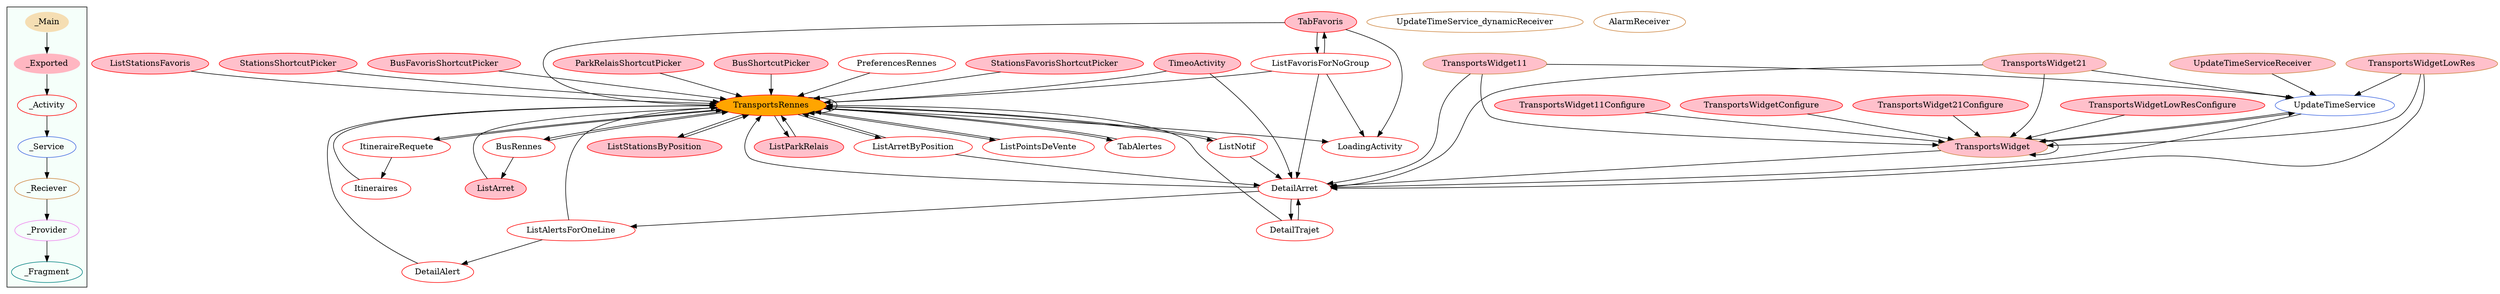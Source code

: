 digraph G {
subgraph cluster_legend{ 
bgcolor=mintcream;
_Activity[color = red];
_Service[color = royalblue];
_Provider[color = violet];
_Reciever[color = peru];
_Fragment[color = teal];
_Main[style=filled, fillcolor=wheat, color = mintcream];
_Exported[style=filled, fillcolor=lightpink, color = mintcream];
_Main -> _Exported -> _Activity -> _Service -> _Reciever -> _Provider -> _Fragment; 
}
BusFavorisShortcutPicker[style=filled, fillcolor=pink, color = red];
ItineraireRequete[color = red];
ListAlertsForOneLine[color = red];
ParkRelaisShortcutPicker[style=filled, fillcolor=pink, color = red];
TransportsWidgetConfigure[style=filled, fillcolor=pink, color = red];
BusShortcutPicker[style=filled, fillcolor=pink, color = red];
PreferencesRennes[color = red];
TransportsWidget21Configure[style=filled, fillcolor=pink, color = red];
TimeoActivity[style=filled, fillcolor=pink, color = red];
StationsFavorisShortcutPicker[style=filled, fillcolor=pink, color = red];
BusRennes[color = red];
LoadingActivity[color = red];
TransportsWidgetLowResConfigure[style=filled, fillcolor=pink, color = red];
ListStationsFavoris[style=filled, fillcolor=pink, color = red];
ListStationsByPosition[style=filled, fillcolor=pink, color = red];
Itineraires[color = red];
ListParkRelais[style=filled, fillcolor=pink, color = red];
ListArretByPosition[color = red];
ListNotif[color = red];
TransportsRennes[style=filled, fillcolor=orange, color = red];
DetailAlert[color = red];
ListPointsDeVente[color = red];
TabAlertes[color = red];
DetailTrajet[color = red];
TransportsWidget11Configure[style=filled, fillcolor=pink, color = red];
DetailArret[color = red];
ListArret[style=filled, fillcolor=pink, color = red];
TabFavoris[style=filled, fillcolor=pink, color = red];
StationsShortcutPicker[style=filled, fillcolor=pink, color = red];
ListFavorisForNoGroup[color = red];
UpdateTimeService[color = royalblue];
UpdateTimeService_dynamicReceiver[color = peru];
TransportsWidget21[style=filled, fillcolor=pink, color = peru];
TransportsWidget11[style=filled, fillcolor=pink, color = peru];
TransportsWidget[style=filled, fillcolor=pink, color = peru];
AlarmReceiver[color = peru];
TransportsWidgetLowRes[style=filled, fillcolor=pink, color = peru];
UpdateTimeServiceReceiver[style=filled, fillcolor=pink, color = peru];
BusFavorisShortcutPicker->TransportsRennes;
ItineraireRequete->Itineraires;
ItineraireRequete->TransportsRennes;
ListAlertsForOneLine->TransportsRennes;
ListAlertsForOneLine->DetailAlert;
UpdateTimeService->TransportsWidget;
UpdateTimeService->DetailArret;
ParkRelaisShortcutPicker->TransportsRennes;
TransportsWidgetConfigure->TransportsWidget;
BusShortcutPicker->TransportsRennes;
PreferencesRennes->TransportsRennes;
TransportsWidget21Configure->TransportsWidget;
TransportsWidgetLowRes->TransportsWidget;
TransportsWidgetLowRes->UpdateTimeService;
TransportsWidgetLowRes->DetailArret;
StationsFavorisShortcutPicker->TransportsRennes;
TimeoActivity->DetailArret;
TimeoActivity->TransportsRennes;
BusRennes->ListArret;
BusRennes->TransportsRennes;
TransportsWidget21->DetailArret;
TransportsWidget21->TransportsWidget;
TransportsWidget21->UpdateTimeService;
TransportsWidgetLowResConfigure->TransportsWidget;
ListStationsFavoris->TransportsRennes;
ListStationsByPosition->TransportsRennes;
Itineraires->TransportsRennes;
ListParkRelais->TransportsRennes;
ListArretByPosition->TransportsRennes;
ListArretByPosition->DetailArret;
UpdateTimeServiceReceiver->UpdateTimeService;
ListNotif->TransportsRennes;
ListNotif->DetailArret;
TransportsRennes->ListArretByPosition;
TransportsRennes->LoadingActivity;
TransportsRennes->ItineraireRequete;
TransportsRennes->ListNotif;
TransportsRennes->BusRennes;
TransportsRennes->TabAlertes;
TransportsRennes->TransportsRennes;
TransportsRennes->ListStationsByPosition;
TransportsRennes->ListPointsDeVente;
TransportsRennes->ListParkRelais;
ListPointsDeVente->TransportsRennes;
DetailAlert->TransportsRennes;
TabAlertes->TransportsRennes;
DetailTrajet->DetailArret;
DetailTrajet->TransportsRennes;
TransportsWidget11Configure->TransportsWidget;
DetailArret->DetailTrajet;
DetailArret->TransportsRennes;
DetailArret->ListAlertsForOneLine;
TransportsWidget11->TransportsWidget;
TransportsWidget11->DetailArret;
TransportsWidget11->UpdateTimeService;
ListArret->TransportsRennes;
TransportsWidget->UpdateTimeService;
TransportsWidget->TransportsWidget;
TransportsWidget->DetailArret;
StationsShortcutPicker->TransportsRennes;
TabFavoris->LoadingActivity;
TabFavoris->ListFavorisForNoGroup;
TabFavoris->TransportsRennes;
ListFavorisForNoGroup->TransportsRennes;
ListFavorisForNoGroup->TabFavoris;
ListFavorisForNoGroup->LoadingActivity;
ListFavorisForNoGroup->DetailArret;
}
